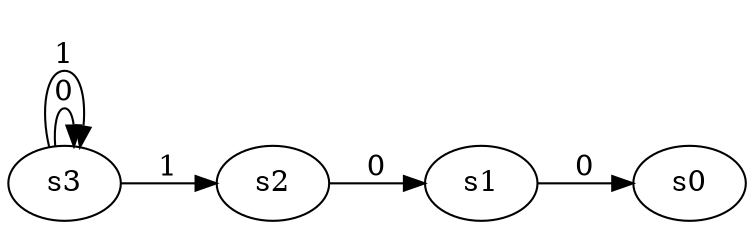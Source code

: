 digraph G {
rankdir = LR;
	"s1" -> "s0"[label="0"];
	"s2" -> "s1"[label="0"];
	"s3" -> "s3"[label="0"];
	"s3" -> "s2"[label="1"];
	"s3" -> "s3"[label="1"];
}
